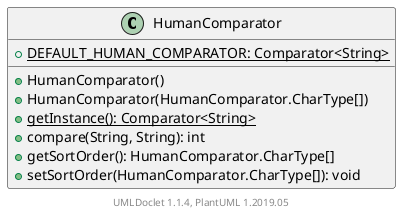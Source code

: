 @startuml

    class HumanComparator [[HumanComparator.html]] {
        {static} +DEFAULT_HUMAN_COMPARATOR: Comparator<String>
        +HumanComparator()
        +HumanComparator(HumanComparator.CharType[])
        {static} +getInstance(): Comparator<String>
        +compare(String, String): int
        +getSortOrder(): HumanComparator.CharType[]
        +setSortOrder(HumanComparator.CharType[]): void
    }


    center footer UMLDoclet 1.1.4, PlantUML 1.2019.05
@enduml
